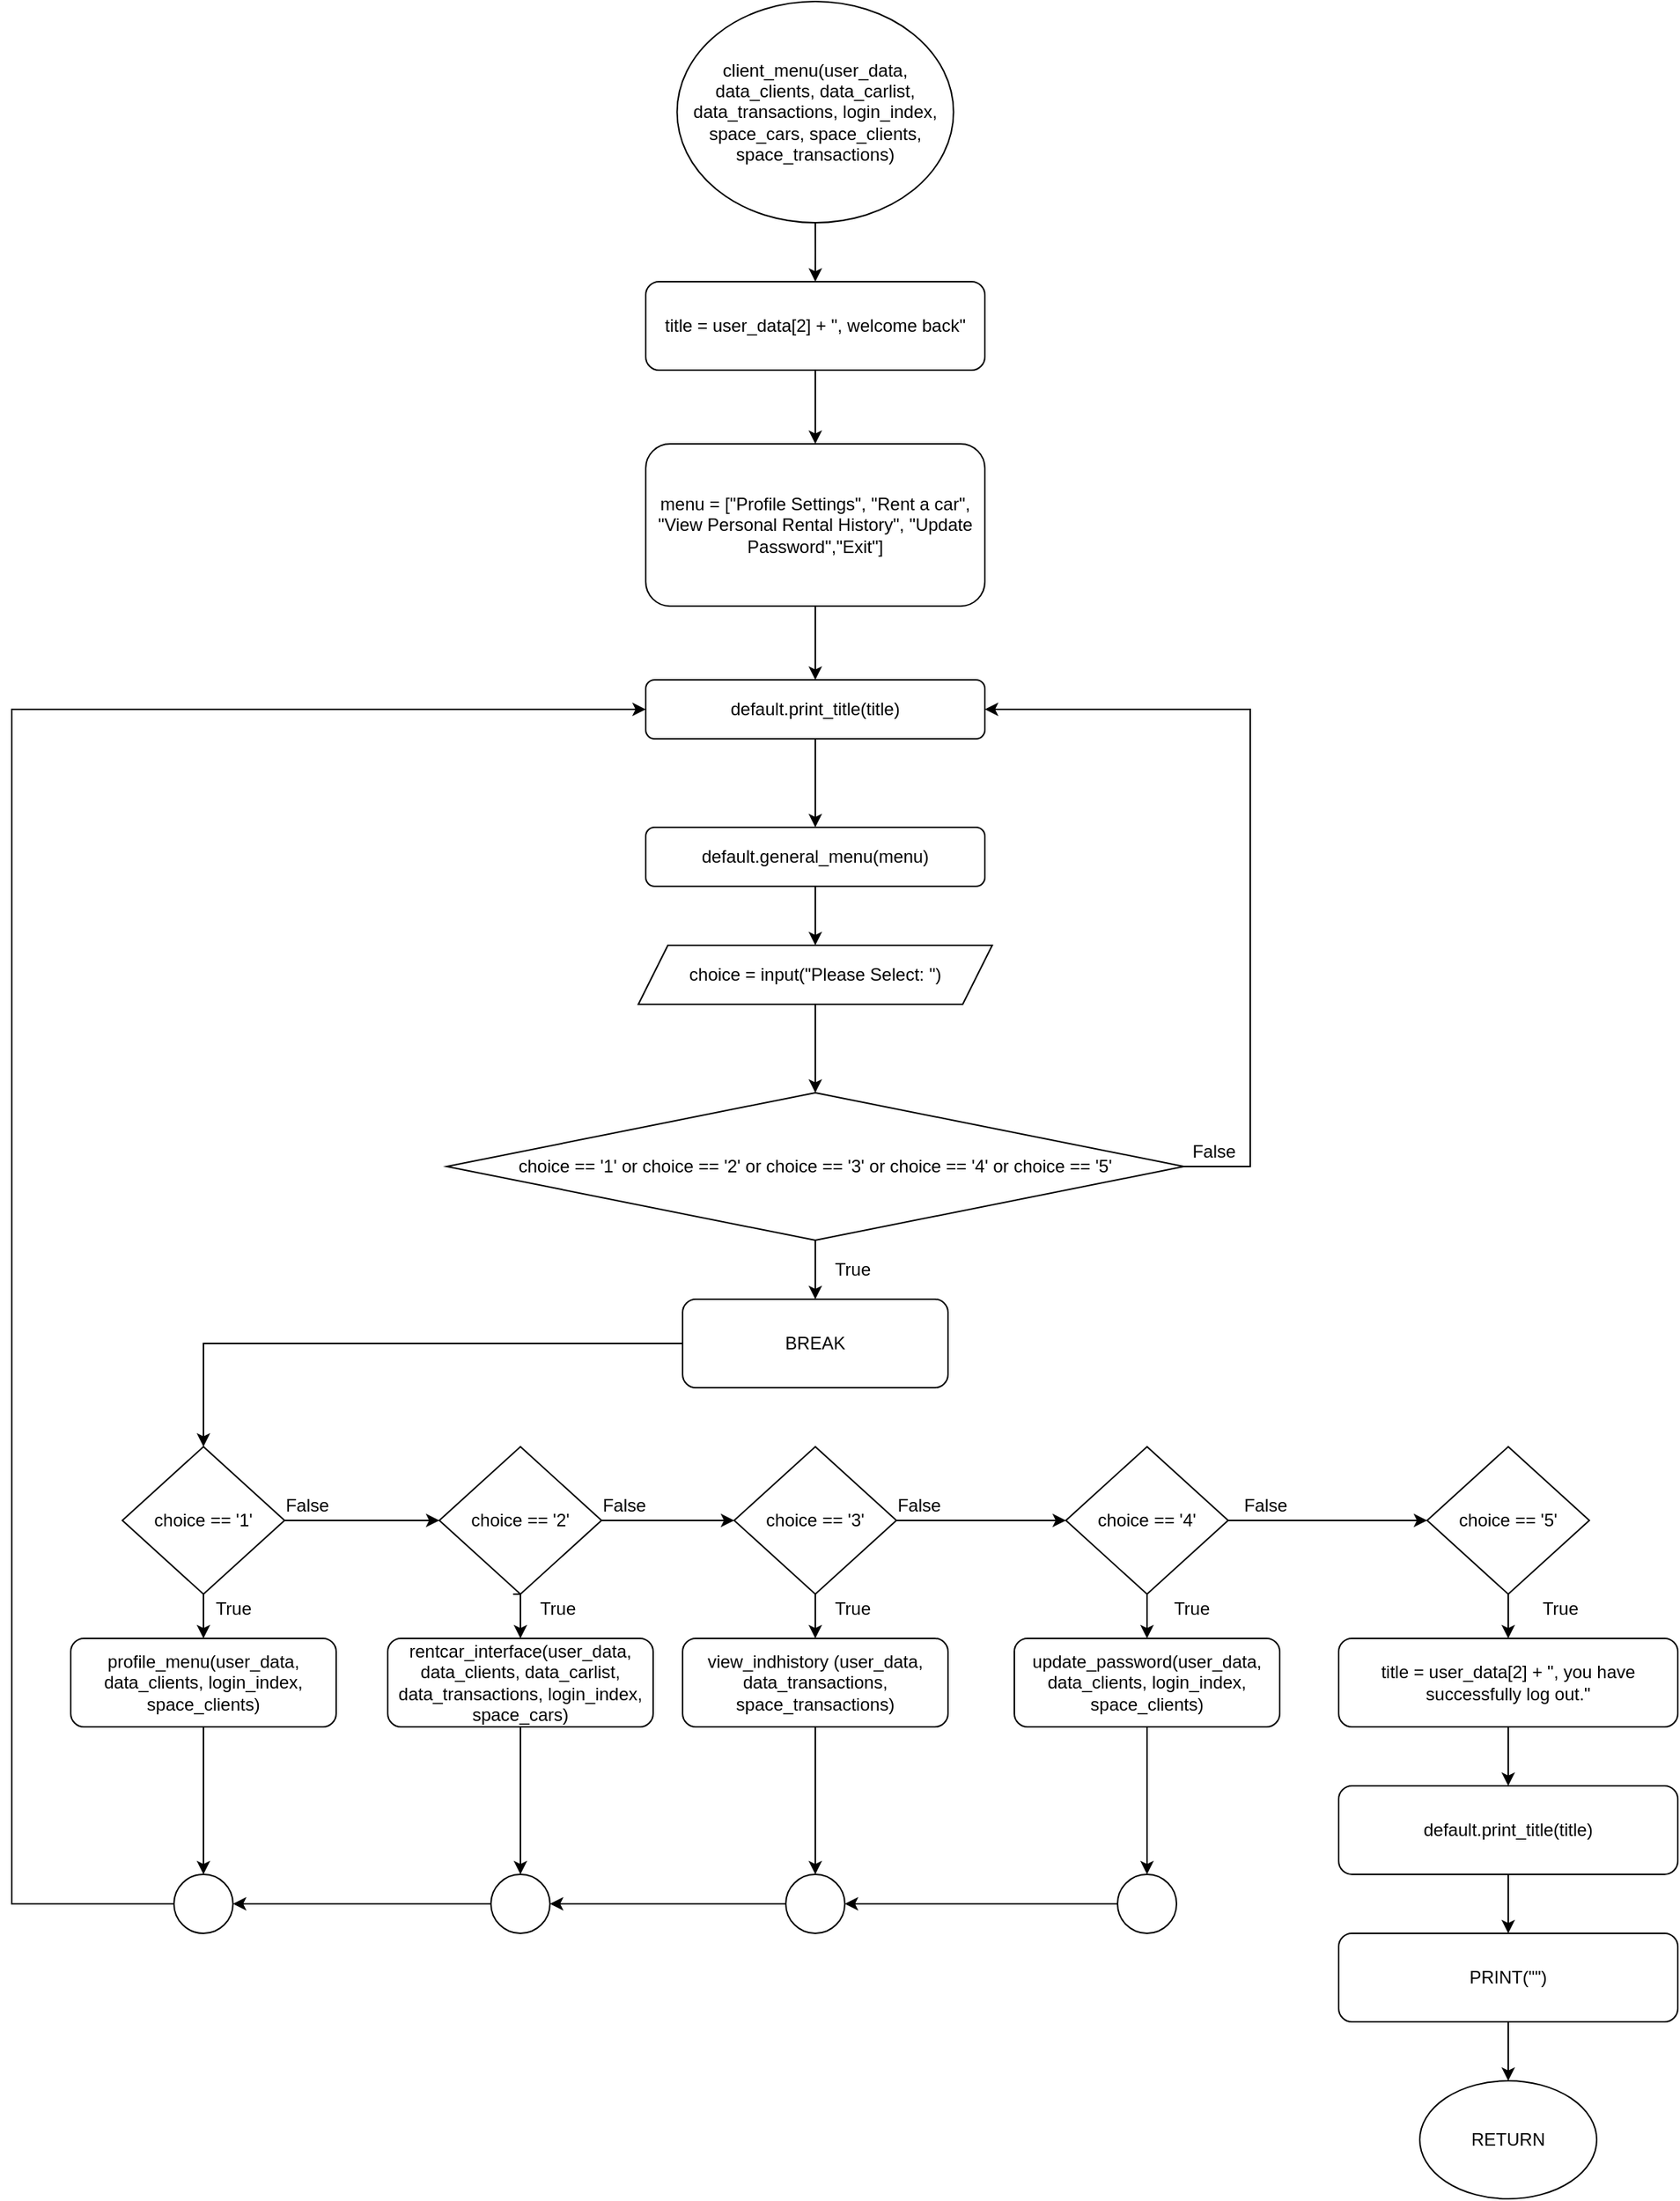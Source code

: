 <mxfile version="14.7.4" type="device"><diagram id="gz4QarqbQyLlZrwyYuSH" name="Page-1"><mxGraphModel dx="1369" dy="876" grid="1" gridSize="10" guides="1" tooltips="1" connect="1" arrows="1" fold="1" page="1" pageScale="1" pageWidth="3300" pageHeight="4681" math="0" shadow="0"><root><mxCell id="0"/><mxCell id="1" parent="0"/><mxCell id="2tX2r3fWJ1Ex_AaG3o2P-10" value="" style="edgeStyle=orthogonalEdgeStyle;rounded=0;orthogonalLoop=1;jettySize=auto;html=1;" edge="1" parent="1" source="0KB5lAkNAPburwyj5mUs-1" target="0KB5lAkNAPburwyj5mUs-2"><mxGeometry relative="1" as="geometry"/></mxCell><mxCell id="0KB5lAkNAPburwyj5mUs-1" value="client_menu(user_data, data_clients, data_carlist, data_transactions, login_index, space_cars, space_clients, space_transactions)" style="ellipse;whiteSpace=wrap;html=1;" parent="1" vertex="1"><mxGeometry x="781.25" y="80" width="187.5" height="150" as="geometry"/></mxCell><mxCell id="2tX2r3fWJ1Ex_AaG3o2P-11" value="" style="edgeStyle=orthogonalEdgeStyle;rounded=0;orthogonalLoop=1;jettySize=auto;html=1;" edge="1" parent="1" source="0KB5lAkNAPburwyj5mUs-2" target="0KB5lAkNAPburwyj5mUs-3"><mxGeometry relative="1" as="geometry"/></mxCell><mxCell id="0KB5lAkNAPburwyj5mUs-2" value="title = user_data[2] + &quot;, welcome back&quot;" style="rounded=1;whiteSpace=wrap;html=1;" parent="1" vertex="1"><mxGeometry x="760" y="270" width="230" height="60" as="geometry"/></mxCell><mxCell id="h15Hhl28LzWk26JGnIV6-5" value="" style="edgeStyle=orthogonalEdgeStyle;rounded=0;orthogonalLoop=1;jettySize=auto;html=1;" edge="1" parent="1" source="0KB5lAkNAPburwyj5mUs-3" target="h15Hhl28LzWk26JGnIV6-2"><mxGeometry relative="1" as="geometry"/></mxCell><mxCell id="0KB5lAkNAPburwyj5mUs-3" value="menu = [&quot;Profile Settings&quot;, &quot;Rent a car&quot;, &quot;View Personal Rental History&quot;, &quot;Update Password&quot;,&quot;Exit&quot;]" style="rounded=1;whiteSpace=wrap;html=1;" parent="1" vertex="1"><mxGeometry x="760" y="380" width="230" height="110" as="geometry"/></mxCell><mxCell id="2tX2r3fWJ1Ex_AaG3o2P-22" value="" style="edgeStyle=orthogonalEdgeStyle;rounded=0;orthogonalLoop=1;jettySize=auto;html=1;" edge="1" parent="1" source="0KB5lAkNAPburwyj5mUs-4" target="0KB5lAkNAPburwyj5mUs-5"><mxGeometry relative="1" as="geometry"/></mxCell><mxCell id="0KB5lAkNAPburwyj5mUs-4" value="choice == '5'" style="rhombus;whiteSpace=wrap;html=1;" parent="1" vertex="1"><mxGeometry x="1290" y="1060" width="110" height="100" as="geometry"/></mxCell><mxCell id="2tX2r3fWJ1Ex_AaG3o2P-23" value="" style="edgeStyle=orthogonalEdgeStyle;rounded=0;orthogonalLoop=1;jettySize=auto;html=1;" edge="1" parent="1" source="0KB5lAkNAPburwyj5mUs-5" target="K5e5D3taWrWDtkJDI0Ug-1"><mxGeometry relative="1" as="geometry"/></mxCell><mxCell id="0KB5lAkNAPburwyj5mUs-5" value="title = user_data[2] + &quot;, you have successfully log out.&quot;" style="rounded=1;whiteSpace=wrap;html=1;" parent="1" vertex="1"><mxGeometry x="1230" y="1190" width="230" height="60" as="geometry"/></mxCell><mxCell id="2tX2r3fWJ1Ex_AaG3o2P-24" value="" style="edgeStyle=orthogonalEdgeStyle;rounded=0;orthogonalLoop=1;jettySize=auto;html=1;" edge="1" parent="1" source="K5e5D3taWrWDtkJDI0Ug-1" target="K5e5D3taWrWDtkJDI0Ug-2"><mxGeometry relative="1" as="geometry"/></mxCell><mxCell id="K5e5D3taWrWDtkJDI0Ug-1" value="default.print_title(title)" style="rounded=1;whiteSpace=wrap;html=1;" parent="1" vertex="1"><mxGeometry x="1230" y="1290" width="230" height="60" as="geometry"/></mxCell><mxCell id="2tX2r3fWJ1Ex_AaG3o2P-25" value="" style="edgeStyle=orthogonalEdgeStyle;rounded=0;orthogonalLoop=1;jettySize=auto;html=1;" edge="1" parent="1" source="K5e5D3taWrWDtkJDI0Ug-2" target="K5e5D3taWrWDtkJDI0Ug-3"><mxGeometry relative="1" as="geometry"/></mxCell><mxCell id="K5e5D3taWrWDtkJDI0Ug-2" value="PRINT(&quot;&quot;)" style="rounded=1;whiteSpace=wrap;html=1;" parent="1" vertex="1"><mxGeometry x="1230" y="1390" width="230" height="60" as="geometry"/></mxCell><mxCell id="K5e5D3taWrWDtkJDI0Ug-3" value="RETURN" style="ellipse;whiteSpace=wrap;html=1;" parent="1" vertex="1"><mxGeometry x="1285" y="1490" width="120" height="80" as="geometry"/></mxCell><mxCell id="2tX2r3fWJ1Ex_AaG3o2P-18" style="edgeStyle=orthogonalEdgeStyle;rounded=0;orthogonalLoop=1;jettySize=auto;html=1;exitX=0.5;exitY=1;exitDx=0;exitDy=0;entryX=0.5;entryY=0;entryDx=0;entryDy=0;" edge="1" parent="1" source="K5e5D3taWrWDtkJDI0Ug-4" target="K5e5D3taWrWDtkJDI0Ug-9"><mxGeometry relative="1" as="geometry"/></mxCell><mxCell id="h15Hhl28LzWk26JGnIV6-11" value="" style="edgeStyle=orthogonalEdgeStyle;rounded=0;orthogonalLoop=1;jettySize=auto;html=1;" edge="1" parent="1" source="K5e5D3taWrWDtkJDI0Ug-4" target="K5e5D3taWrWDtkJDI0Ug-5"><mxGeometry relative="1" as="geometry"/></mxCell><mxCell id="K5e5D3taWrWDtkJDI0Ug-4" value="choice == '1'" style="rhombus;whiteSpace=wrap;html=1;" parent="1" vertex="1"><mxGeometry x="405" y="1060" width="110" height="100" as="geometry"/></mxCell><mxCell id="2tX2r3fWJ1Ex_AaG3o2P-19" style="edgeStyle=orthogonalEdgeStyle;rounded=0;orthogonalLoop=1;jettySize=auto;html=1;exitX=0.5;exitY=1;exitDx=0;exitDy=0;entryX=0.5;entryY=0;entryDx=0;entryDy=0;" edge="1" parent="1"><mxGeometry relative="1" as="geometry"><mxPoint x="670.0" y="1160" as="sourcePoint"/><mxPoint x="675.0" y="1190" as="targetPoint"/></mxGeometry></mxCell><mxCell id="h15Hhl28LzWk26JGnIV6-12" value="" style="edgeStyle=orthogonalEdgeStyle;rounded=0;orthogonalLoop=1;jettySize=auto;html=1;" edge="1" parent="1" source="K5e5D3taWrWDtkJDI0Ug-5" target="K5e5D3taWrWDtkJDI0Ug-6"><mxGeometry relative="1" as="geometry"/></mxCell><mxCell id="K5e5D3taWrWDtkJDI0Ug-5" value="choice == '2'" style="rhombus;whiteSpace=wrap;html=1;" parent="1" vertex="1"><mxGeometry x="620" y="1060" width="110" height="100" as="geometry"/></mxCell><mxCell id="2tX2r3fWJ1Ex_AaG3o2P-20" value="" style="edgeStyle=orthogonalEdgeStyle;rounded=0;orthogonalLoop=1;jettySize=auto;html=1;" edge="1" parent="1" source="K5e5D3taWrWDtkJDI0Ug-6" target="2tX2r3fWJ1Ex_AaG3o2P-5"><mxGeometry relative="1" as="geometry"/></mxCell><mxCell id="h15Hhl28LzWk26JGnIV6-13" value="" style="edgeStyle=orthogonalEdgeStyle;rounded=0;orthogonalLoop=1;jettySize=auto;html=1;" edge="1" parent="1" source="K5e5D3taWrWDtkJDI0Ug-6" target="K5e5D3taWrWDtkJDI0Ug-7"><mxGeometry relative="1" as="geometry"/></mxCell><mxCell id="K5e5D3taWrWDtkJDI0Ug-6" value="choice == '3'" style="rhombus;whiteSpace=wrap;html=1;" parent="1" vertex="1"><mxGeometry x="820" y="1060" width="110" height="100" as="geometry"/></mxCell><mxCell id="2tX2r3fWJ1Ex_AaG3o2P-21" value="" style="edgeStyle=orthogonalEdgeStyle;rounded=0;orthogonalLoop=1;jettySize=auto;html=1;" edge="1" parent="1" source="K5e5D3taWrWDtkJDI0Ug-7" target="2tX2r3fWJ1Ex_AaG3o2P-6"><mxGeometry relative="1" as="geometry"/></mxCell><mxCell id="h15Hhl28LzWk26JGnIV6-14" value="" style="edgeStyle=orthogonalEdgeStyle;rounded=0;orthogonalLoop=1;jettySize=auto;html=1;" edge="1" parent="1" source="K5e5D3taWrWDtkJDI0Ug-7" target="0KB5lAkNAPburwyj5mUs-4"><mxGeometry relative="1" as="geometry"/></mxCell><mxCell id="K5e5D3taWrWDtkJDI0Ug-7" value="choice == '4'" style="rhombus;whiteSpace=wrap;html=1;" parent="1" vertex="1"><mxGeometry x="1045" y="1060" width="110" height="100" as="geometry"/></mxCell><mxCell id="2tX2r3fWJ1Ex_AaG3o2P-12" value="" style="edgeStyle=orthogonalEdgeStyle;rounded=0;orthogonalLoop=1;jettySize=auto;html=1;" edge="1" parent="1" source="K5e5D3taWrWDtkJDI0Ug-8" target="2tX2r3fWJ1Ex_AaG3o2P-9"><mxGeometry relative="1" as="geometry"/></mxCell><mxCell id="h15Hhl28LzWk26JGnIV6-10" style="edgeStyle=orthogonalEdgeStyle;rounded=0;orthogonalLoop=1;jettySize=auto;html=1;entryX=1;entryY=0.5;entryDx=0;entryDy=0;" edge="1" parent="1" source="K5e5D3taWrWDtkJDI0Ug-8" target="h15Hhl28LzWk26JGnIV6-2"><mxGeometry relative="1" as="geometry"><Array as="points"><mxPoint x="1170" y="870"/><mxPoint x="1170" y="560"/></Array></mxGeometry></mxCell><mxCell id="K5e5D3taWrWDtkJDI0Ug-8" value="choice == '1' or choice == '2' or choice == '3' or choice == '4' or choice == '5'" style="rhombus;whiteSpace=wrap;html=1;" parent="1" vertex="1"><mxGeometry x="625" y="820" width="500" height="100" as="geometry"/></mxCell><mxCell id="h15Hhl28LzWk26JGnIV6-24" style="edgeStyle=orthogonalEdgeStyle;rounded=0;orthogonalLoop=1;jettySize=auto;html=1;entryX=0.5;entryY=0;entryDx=0;entryDy=0;startArrow=none;startFill=0;endArrow=classic;endFill=1;" edge="1" parent="1" source="K5e5D3taWrWDtkJDI0Ug-9" target="h15Hhl28LzWk26JGnIV6-20"><mxGeometry relative="1" as="geometry"/></mxCell><mxCell id="K5e5D3taWrWDtkJDI0Ug-9" value="profile_menu(user_data, data_clients, login_index, space_clients)" style="rounded=1;whiteSpace=wrap;html=1;" parent="1" vertex="1"><mxGeometry x="370" y="1190" width="180" height="60" as="geometry"/></mxCell><mxCell id="h15Hhl28LzWk26JGnIV6-25" value="" style="edgeStyle=orthogonalEdgeStyle;rounded=0;orthogonalLoop=1;jettySize=auto;html=1;startArrow=none;startFill=0;endArrow=classic;endFill=1;" edge="1" parent="1" source="2tX2r3fWJ1Ex_AaG3o2P-3" target="h15Hhl28LzWk26JGnIV6-21"><mxGeometry relative="1" as="geometry"/></mxCell><mxCell id="2tX2r3fWJ1Ex_AaG3o2P-3" value="rentcar_interface(user_data, data_clients, data_carlist, data_transactions, login_index, space_cars)" style="rounded=1;whiteSpace=wrap;html=1;" vertex="1" parent="1"><mxGeometry x="585" y="1190" width="180" height="60" as="geometry"/></mxCell><mxCell id="h15Hhl28LzWk26JGnIV6-26" value="" style="edgeStyle=orthogonalEdgeStyle;rounded=0;orthogonalLoop=1;jettySize=auto;html=1;startArrow=none;startFill=0;endArrow=classic;endFill=1;" edge="1" parent="1" source="2tX2r3fWJ1Ex_AaG3o2P-5" target="h15Hhl28LzWk26JGnIV6-22"><mxGeometry relative="1" as="geometry"/></mxCell><mxCell id="2tX2r3fWJ1Ex_AaG3o2P-5" value="&lt;div&gt;&lt;span&gt;view_indhistory (user_data, data_transactions, space_transactions)&lt;/span&gt;&lt;/div&gt;" style="rounded=1;whiteSpace=wrap;html=1;align=center;" vertex="1" parent="1"><mxGeometry x="785" y="1190" width="180" height="60" as="geometry"/></mxCell><mxCell id="h15Hhl28LzWk26JGnIV6-27" value="" style="edgeStyle=orthogonalEdgeStyle;rounded=0;orthogonalLoop=1;jettySize=auto;html=1;startArrow=none;startFill=0;endArrow=classic;endFill=1;" edge="1" parent="1" source="2tX2r3fWJ1Ex_AaG3o2P-6" target="h15Hhl28LzWk26JGnIV6-23"><mxGeometry relative="1" as="geometry"/></mxCell><mxCell id="2tX2r3fWJ1Ex_AaG3o2P-6" value="update_password(user_data, data_clients, login_index, space_clients)" style="rounded=1;whiteSpace=wrap;html=1;" vertex="1" parent="1"><mxGeometry x="1010" y="1190" width="180" height="60" as="geometry"/></mxCell><mxCell id="2tX2r3fWJ1Ex_AaG3o2P-15" style="edgeStyle=orthogonalEdgeStyle;rounded=0;orthogonalLoop=1;jettySize=auto;html=1;exitX=0;exitY=0.5;exitDx=0;exitDy=0;" edge="1" parent="1" source="2tX2r3fWJ1Ex_AaG3o2P-9" target="K5e5D3taWrWDtkJDI0Ug-4"><mxGeometry relative="1" as="geometry"/></mxCell><mxCell id="2tX2r3fWJ1Ex_AaG3o2P-9" value="BREAK" style="rounded=1;whiteSpace=wrap;html=1;" vertex="1" parent="1"><mxGeometry x="785" y="960" width="180" height="60" as="geometry"/></mxCell><mxCell id="h15Hhl28LzWk26JGnIV6-6" value="" style="edgeStyle=orthogonalEdgeStyle;rounded=0;orthogonalLoop=1;jettySize=auto;html=1;" edge="1" parent="1" source="h15Hhl28LzWk26JGnIV6-2" target="h15Hhl28LzWk26JGnIV6-3"><mxGeometry relative="1" as="geometry"/></mxCell><mxCell id="h15Hhl28LzWk26JGnIV6-2" value="default.print_title(title)" style="rounded=1;whiteSpace=wrap;html=1;" vertex="1" parent="1"><mxGeometry x="760" y="540" width="230" height="40" as="geometry"/></mxCell><mxCell id="waqB5fCVUn7LWDH6cR-D-2" value="" style="edgeStyle=orthogonalEdgeStyle;rounded=0;orthogonalLoop=1;jettySize=auto;html=1;startArrow=none;startFill=0;endArrow=classic;endFill=1;" edge="1" parent="1" source="h15Hhl28LzWk26JGnIV6-3" target="waqB5fCVUn7LWDH6cR-D-1"><mxGeometry relative="1" as="geometry"/></mxCell><mxCell id="h15Hhl28LzWk26JGnIV6-3" value="default.general_menu(menu)" style="rounded=1;whiteSpace=wrap;html=1;" vertex="1" parent="1"><mxGeometry x="760" y="640" width="230" height="40" as="geometry"/></mxCell><mxCell id="h15Hhl28LzWk26JGnIV6-34" style="edgeStyle=orthogonalEdgeStyle;rounded=0;orthogonalLoop=1;jettySize=auto;html=1;entryX=0;entryY=0.5;entryDx=0;entryDy=0;startArrow=none;startFill=0;endArrow=classic;endFill=1;" edge="1" parent="1" source="h15Hhl28LzWk26JGnIV6-20" target="h15Hhl28LzWk26JGnIV6-2"><mxGeometry relative="1" as="geometry"><Array as="points"><mxPoint x="330" y="1370"/><mxPoint x="330" y="560"/></Array></mxGeometry></mxCell><mxCell id="h15Hhl28LzWk26JGnIV6-20" value="" style="ellipse;whiteSpace=wrap;html=1;aspect=fixed;" vertex="1" parent="1"><mxGeometry x="440" y="1350" width="40" height="40" as="geometry"/></mxCell><mxCell id="h15Hhl28LzWk26JGnIV6-33" value="" style="edgeStyle=orthogonalEdgeStyle;rounded=0;orthogonalLoop=1;jettySize=auto;html=1;startArrow=none;startFill=0;endArrow=classic;endFill=1;entryX=1;entryY=0.5;entryDx=0;entryDy=0;" edge="1" parent="1" source="h15Hhl28LzWk26JGnIV6-21" target="h15Hhl28LzWk26JGnIV6-20"><mxGeometry relative="1" as="geometry"><mxPoint x="575" y="1370" as="targetPoint"/><Array as="points"/></mxGeometry></mxCell><mxCell id="h15Hhl28LzWk26JGnIV6-21" value="" style="ellipse;whiteSpace=wrap;html=1;aspect=fixed;" vertex="1" parent="1"><mxGeometry x="655" y="1350" width="40" height="40" as="geometry"/></mxCell><mxCell id="h15Hhl28LzWk26JGnIV6-31" style="edgeStyle=orthogonalEdgeStyle;rounded=0;orthogonalLoop=1;jettySize=auto;html=1;entryX=1;entryY=0.5;entryDx=0;entryDy=0;startArrow=none;startFill=0;endArrow=classic;endFill=1;" edge="1" parent="1" source="h15Hhl28LzWk26JGnIV6-22" target="h15Hhl28LzWk26JGnIV6-21"><mxGeometry relative="1" as="geometry"/></mxCell><mxCell id="h15Hhl28LzWk26JGnIV6-22" value="" style="ellipse;whiteSpace=wrap;html=1;aspect=fixed;" vertex="1" parent="1"><mxGeometry x="855" y="1350" width="40" height="40" as="geometry"/></mxCell><mxCell id="h15Hhl28LzWk26JGnIV6-30" style="edgeStyle=orthogonalEdgeStyle;rounded=0;orthogonalLoop=1;jettySize=auto;html=1;entryX=1;entryY=0.5;entryDx=0;entryDy=0;startArrow=none;startFill=0;endArrow=classic;endFill=1;" edge="1" parent="1" source="h15Hhl28LzWk26JGnIV6-23" target="h15Hhl28LzWk26JGnIV6-22"><mxGeometry relative="1" as="geometry"/></mxCell><mxCell id="h15Hhl28LzWk26JGnIV6-23" value="" style="ellipse;whiteSpace=wrap;html=1;aspect=fixed;" vertex="1" parent="1"><mxGeometry x="1080" y="1350" width="40" height="40" as="geometry"/></mxCell><mxCell id="h15Hhl28LzWk26JGnIV6-35" value="False" style="text;html=1;align=center;verticalAlign=middle;resizable=0;points=[];autosize=1;strokeColor=none;" vertex="1" parent="1"><mxGeometry x="1125" y="850" width="40" height="20" as="geometry"/></mxCell><mxCell id="h15Hhl28LzWk26JGnIV6-36" value="True" style="text;html=1;align=center;verticalAlign=middle;resizable=0;points=[];autosize=1;strokeColor=none;" vertex="1" parent="1"><mxGeometry x="880" y="930" width="40" height="20" as="geometry"/></mxCell><mxCell id="h15Hhl28LzWk26JGnIV6-37" value="True" style="text;html=1;align=center;verticalAlign=middle;resizable=0;points=[];autosize=1;strokeColor=none;" vertex="1" parent="1"><mxGeometry x="460" y="1160" width="40" height="20" as="geometry"/></mxCell><mxCell id="h15Hhl28LzWk26JGnIV6-38" value="True" style="text;html=1;align=center;verticalAlign=middle;resizable=0;points=[];autosize=1;strokeColor=none;" vertex="1" parent="1"><mxGeometry x="680" y="1160" width="40" height="20" as="geometry"/></mxCell><mxCell id="h15Hhl28LzWk26JGnIV6-39" value="True" style="text;html=1;align=center;verticalAlign=middle;resizable=0;points=[];autosize=1;strokeColor=none;" vertex="1" parent="1"><mxGeometry x="880" y="1160" width="40" height="20" as="geometry"/></mxCell><mxCell id="h15Hhl28LzWk26JGnIV6-40" value="True" style="text;html=1;align=center;verticalAlign=middle;resizable=0;points=[];autosize=1;strokeColor=none;" vertex="1" parent="1"><mxGeometry x="1110" y="1160" width="40" height="20" as="geometry"/></mxCell><mxCell id="h15Hhl28LzWk26JGnIV6-41" value="True" style="text;html=1;align=center;verticalAlign=middle;resizable=0;points=[];autosize=1;strokeColor=none;" vertex="1" parent="1"><mxGeometry x="1360" y="1160" width="40" height="20" as="geometry"/></mxCell><mxCell id="h15Hhl28LzWk26JGnIV6-42" value="False" style="text;html=1;align=center;verticalAlign=middle;resizable=0;points=[];autosize=1;strokeColor=none;" vertex="1" parent="1"><mxGeometry x="510" y="1090" width="40" height="20" as="geometry"/></mxCell><mxCell id="h15Hhl28LzWk26JGnIV6-43" value="False" style="text;html=1;align=center;verticalAlign=middle;resizable=0;points=[];autosize=1;strokeColor=none;" vertex="1" parent="1"><mxGeometry x="725" y="1090" width="40" height="20" as="geometry"/></mxCell><mxCell id="h15Hhl28LzWk26JGnIV6-44" value="False" style="text;html=1;align=center;verticalAlign=middle;resizable=0;points=[];autosize=1;strokeColor=none;" vertex="1" parent="1"><mxGeometry x="925" y="1090" width="40" height="20" as="geometry"/></mxCell><mxCell id="h15Hhl28LzWk26JGnIV6-45" value="False" style="text;html=1;align=center;verticalAlign=middle;resizable=0;points=[];autosize=1;strokeColor=none;" vertex="1" parent="1"><mxGeometry x="1160" y="1090" width="40" height="20" as="geometry"/></mxCell><mxCell id="waqB5fCVUn7LWDH6cR-D-3" value="" style="edgeStyle=orthogonalEdgeStyle;rounded=0;orthogonalLoop=1;jettySize=auto;html=1;startArrow=none;startFill=0;endArrow=classic;endFill=1;" edge="1" parent="1" source="waqB5fCVUn7LWDH6cR-D-1" target="K5e5D3taWrWDtkJDI0Ug-8"><mxGeometry relative="1" as="geometry"/></mxCell><mxCell id="waqB5fCVUn7LWDH6cR-D-1" value="choice = input(&quot;Please Select: &quot;)" style="shape=parallelogram;perimeter=parallelogramPerimeter;whiteSpace=wrap;html=1;fixedSize=1;" vertex="1" parent="1"><mxGeometry x="755" y="720" width="240" height="40" as="geometry"/></mxCell></root></mxGraphModel></diagram></mxfile>